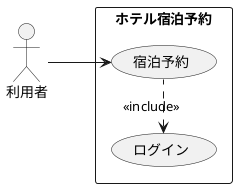 @startuml ユースケース図
left to right direction
actor 利用者
 rectangle ホテル宿泊予約{
    usecase ログイン
    usecase 宿泊予約
 }
 利用者 --> 宿泊予約
 ログイン <. 宿泊予約 : << include >>
@enduml